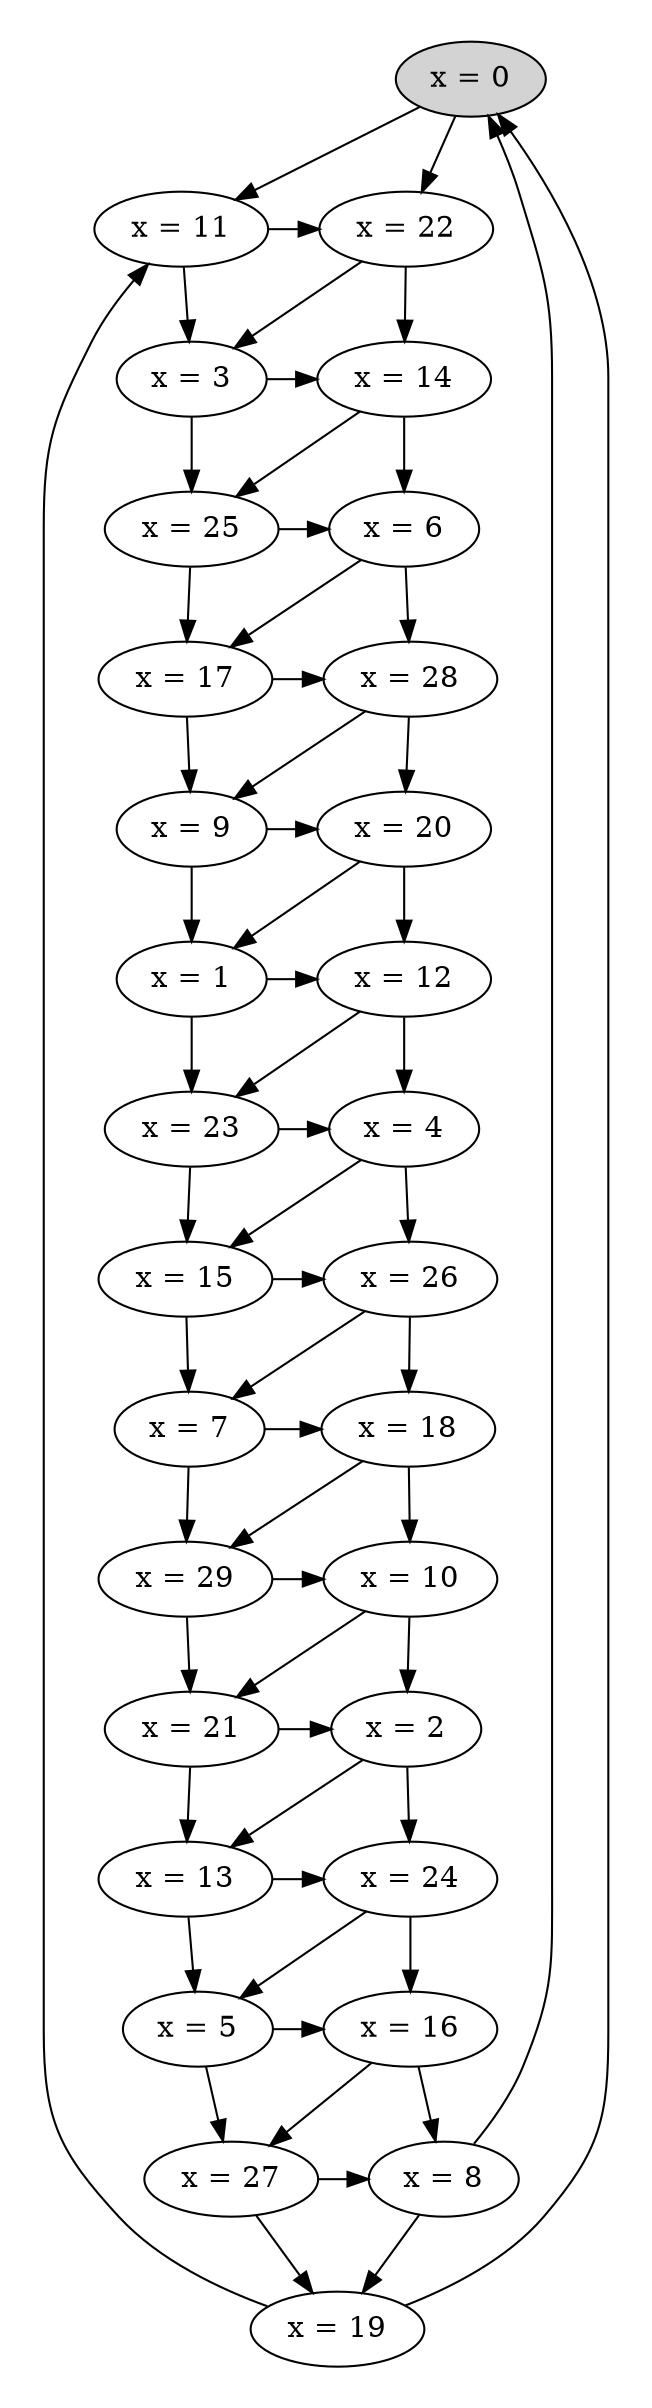 strict digraph DiskGraph {
nodesep=0.35;
subgraph cluster_graph {
color="white";
8132692779957249086 [label="x = 0",style = filled]
8132692779957249086 -> -4569065269629828430 [label="",color="black",fontcolor="black"];
-4569065269629828430 [label="x = 11"];
8132692779957249086 -> 7508990605324043361 [label="",color="black",fontcolor="black"];
7508990605324043361 [label="x = 22"];
-4569065269629828430 -> 7508990605324043361 [label="",color="black",fontcolor="black"];
-4569065269629828430 -> 7158667421841284535 [label="",color="black",fontcolor="black"];
7158667421841284535 [label="x = 3"];
7508990605324043361 -> 7158667421841284535 [label="",color="black",fontcolor="black"];
7508990605324043361 -> -857411934903859159 [label="",color="black",fontcolor="black"];
-857411934903859159 [label="x = 14"];
7158667421841284535 -> -857411934903859159 [label="",color="black",fontcolor="black"];
7158667421841284535 -> 3865938299181964236 [label="",color="black",fontcolor="black"];
3865938299181964236 [label="x = 25"];
-857411934903859159 -> 3865938299181964236 [label="",color="black",fontcolor="black"];
-857411934903859159 -> 6329252015968950060 [label="",color="black",fontcolor="black"];
6329252015968950060 [label="x = 6"];
3865938299181964236 -> 6329252015968950060 [label="",color="black",fontcolor="black"];
3865938299181964236 -> -7608467454147132215 [label="",color="black",fontcolor="black"];
-7608467454147132215 [label="x = 17"];
6329252015968950060 -> -7608467454147132215 [label="",color="black",fontcolor="black"];
6329252015968950060 -> 83357677548360023 [label="",color="black",fontcolor="black"];
83357677548360023 [label="x = 28"];
-7608467454147132215 -> 83357677548360023 [label="",color="black",fontcolor="black"];
-7608467454147132215 -> 740240026893633665 [label="",color="black",fontcolor="black"];
740240026893633665 [label="x = 9"];
83357677548360023 -> 740240026893633665 [label="",color="black",fontcolor="black"];
83357677548360023 -> -6708115964099867054 [label="",color="black",fontcolor="black"];
-6708115964099867054 [label="x = 20"];
740240026893633665 -> -6708115964099867054 [label="",color="black",fontcolor="black"];
740240026893633665 -> -6230161439325923452 [label="",color="black",fontcolor="black"];
-6230161439325923452 [label="x = 1"];
-6708115964099867054 -> -6230161439325923452 [label="",color="black",fontcolor="black"];
-6708115964099867054 -> 4524828288577077786 [label="",color="black",fontcolor="black"];
4524828288577077786 [label="x = 12"];
-6230161439325923452 -> 4524828288577077786 [label="",color="black",fontcolor="black"];
-6230161439325923452 -> -5664843355636500517 [label="",color="black",fontcolor="black"];
-5664843355636500517 [label="x = 23"];
4524828288577077786 -> -5664843355636500517 [label="",color="black",fontcolor="black"];
4524828288577077786 -> -7132380105738314465 [label="",color="black",fontcolor="black"];
-7132380105738314465 [label="x = 4"];
-5664843355636500517 -> -7132380105738314465 [label="",color="black",fontcolor="black"];
-5664843355636500517 -> 3264821330489916307 [label="",color="black",fontcolor="black"];
3264821330489916307 [label="x = 15"];
-7132380105738314465 -> 3264821330489916307 [label="",color="black",fontcolor="black"];
-7132380105738314465 -> 2748040814338712133 [label="",color="black",fontcolor="black"];
2748040814338712133 [label="x = 26"];
3264821330489916307 -> 2748040814338712133 [label="",color="black",fontcolor="black"];
3264821330489916307 -> -8178219181039606634 [label="",color="black",fontcolor="black"];
-8178219181039606634 [label="x = 7"];
2748040814338712133 -> -8178219181039606634 [label="",color="black",fontcolor="black"];
2748040814338712133 -> -8796416551377027776 [label="",color="black",fontcolor="black"];
-8796416551377027776 [label="x = 18"];
-8178219181039606634 -> -8796416551377027776 [label="",color="black",fontcolor="black"];
-8178219181039606634 -> -2846555833137208595 [label="",color="black",fontcolor="black"];
-2846555833137208595 [label="x = 29"];
-8796416551377027776 -> -2846555833137208595 [label="",color="black",fontcolor="black"];
-8796416551377027776 -> 1855569396714172680 [label="",color="black",fontcolor="black"];
1855569396714172680 [label="x = 10"];
-2846555833137208595 -> 1855569396714172680 [label="",color="black",fontcolor="black"];
-2846555833137208595 -> 8912863093112667624 [label="",color="black",fontcolor="black"];
8912863093112667624 [label="x = 21"];
1855569396714172680 -> 8912863093112667624 [label="",color="black",fontcolor="black"];
1855569396714172680 -> -5039642576729477619 [label="",color="black",fontcolor="black"];
-5039642576729477619 [label="x = 2"];
8912863093112667624 -> -5039642576729477619 [label="",color="black",fontcolor="black"];
8912863093112667624 -> -1757443398872157792 [label="",color="black",fontcolor="black"];
-1757443398872157792 [label="x = 13"];
-5039642576729477619 -> -1757443398872157792 [label="",color="black",fontcolor="black"];
-5039642576729477619 -> -1373114418567993226 [label="",color="black",fontcolor="black"];
-1373114418567993226 [label="x = 24"];
-1757443398872157792 -> -1373114418567993226 [label="",color="black",fontcolor="black"];
-1757443398872157792 -> 4923445692854152869 [label="",color="black",fontcolor="black"];
4923445692854152869 [label="x = 5"];
-1373114418567993226 -> 4923445692854152869 [label="",color="black",fontcolor="black"];
-1373114418567993226 -> 5710123397395560307 [label="",color="black",fontcolor="black"];
5710123397395560307 [label="x = 16"];
4923445692854152869 -> 5710123397395560307 [label="",color="black",fontcolor="black"];
4923445692854152869 -> -39365406553075201 [label="",color="black",fontcolor="black"];
-39365406553075201 [label="x = 27"];
5710123397395560307 -> -39365406553075201 [label="",color="black",fontcolor="black"];
5710123397395560307 -> -3237250641632068805 [label="",color="black",fontcolor="black"];
-3237250641632068805 [label="x = 8"];
-39365406553075201 -> -3237250641632068805 [label="",color="black",fontcolor="black"];
-39365406553075201 -> 6682211621639950074 [label="",color="black",fontcolor="black"];
6682211621639950074 [label="x = 19"];
-3237250641632068805 -> 6682211621639950074 [label="",color="black",fontcolor="black"];
-3237250641632068805 -> 8132692779957249086 [label="",color="black",fontcolor="black"];
6682211621639950074 -> 8132692779957249086 [label="",color="black",fontcolor="black"];
6682211621639950074 -> -4569065269629828430 [label="",color="black",fontcolor="black"];
{rank = same; 8132692779957249086;}
{rank = same; 7508990605324043361;-4569065269629828430;}
{rank = same; -857411934903859159;7158667421841284535;}
{rank = same; 6329252015968950060;3865938299181964236;}
{rank = same; 83357677548360023;-7608467454147132215;}
{rank = same; 740240026893633665;-6708115964099867054;}
{rank = same; -6230161439325923452;4524828288577077786;}
{rank = same; -7132380105738314465;-5664843355636500517;}
{rank = same; 3264821330489916307;2748040814338712133;}
{rank = same; -8178219181039606634;-8796416551377027776;}
{rank = same; -2846555833137208595;1855569396714172680;}
{rank = same; 8912863093112667624;-5039642576729477619;}
{rank = same; -1757443398872157792;-1373114418567993226;}
{rank = same; 4923445692854152869;5710123397395560307;}
{rank = same; -39365406553075201;-3237250641632068805;}
{rank = same; 6682211621639950074;}
}
}